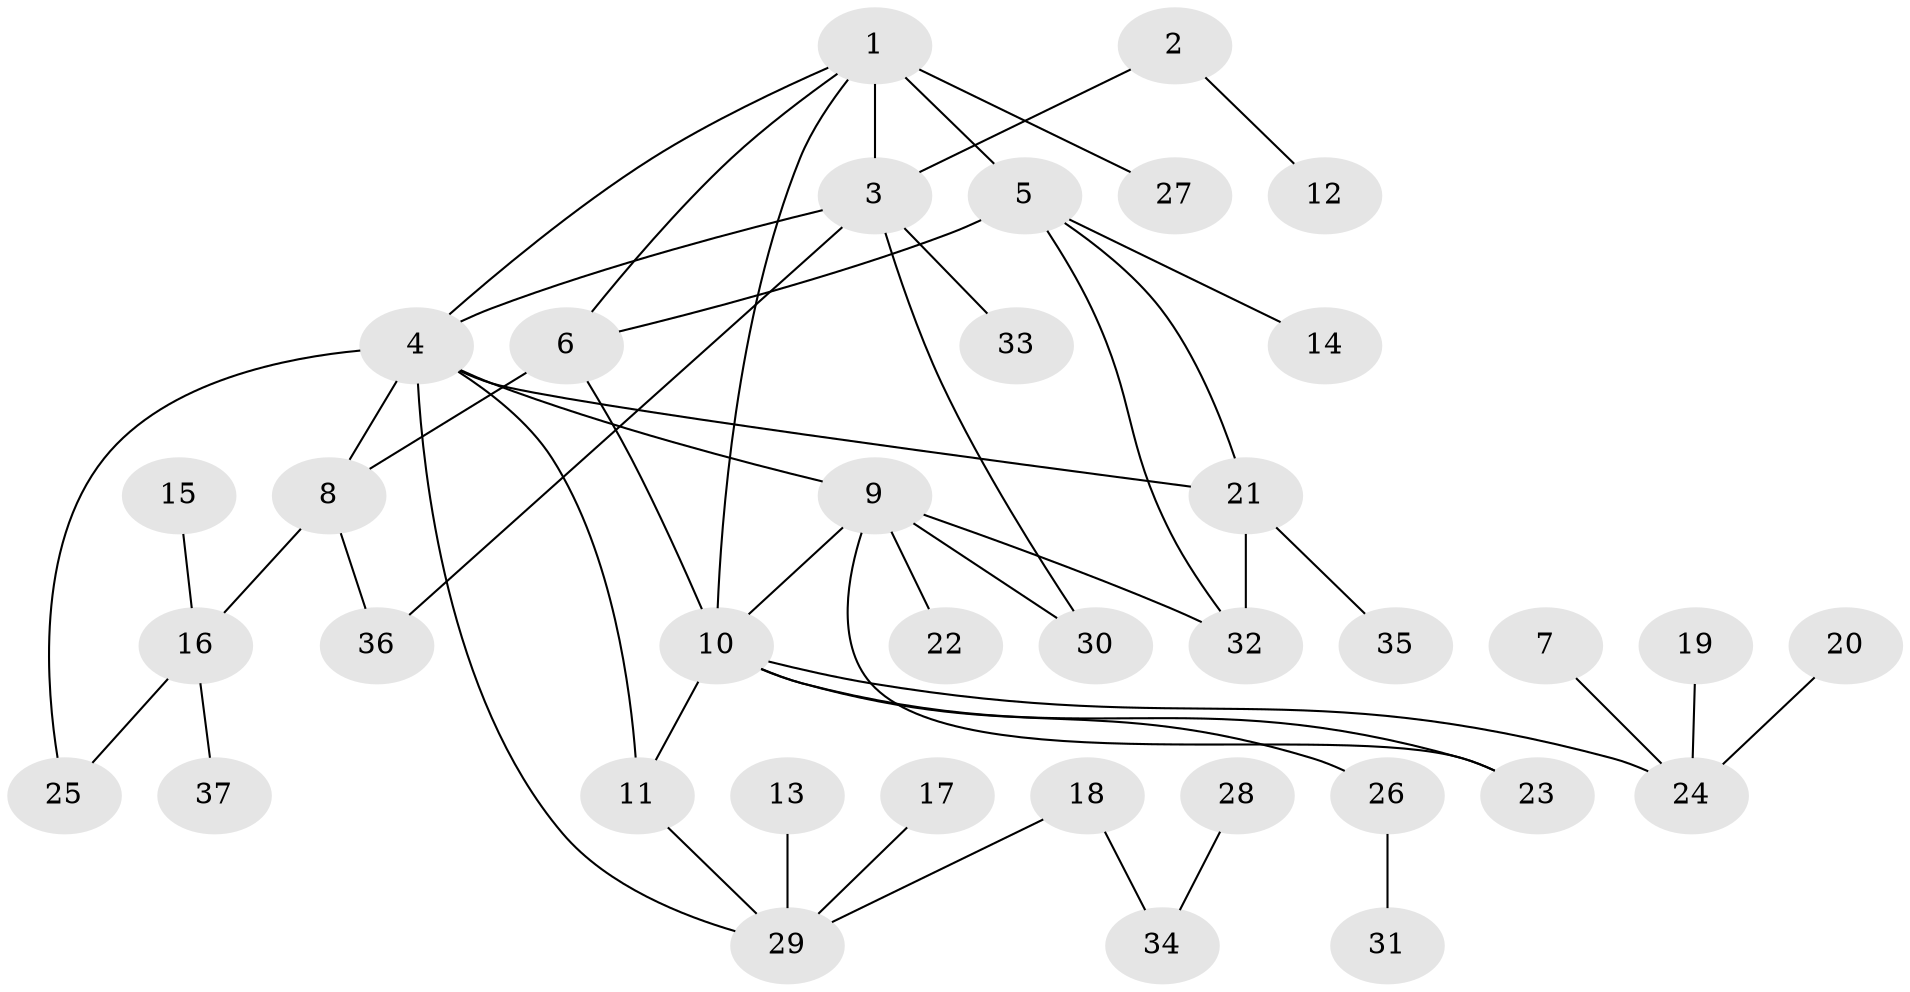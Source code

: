 // original degree distribution, {3: 0.08108108108108109, 8: 0.04054054054054054, 7: 0.02702702702702703, 6: 0.04054054054054054, 5: 0.05405405405405406, 9: 0.013513513513513514, 4: 0.02702702702702703, 1: 0.527027027027027, 2: 0.1891891891891892}
// Generated by graph-tools (version 1.1) at 2025/02/03/09/25 03:02:39]
// undirected, 37 vertices, 50 edges
graph export_dot {
graph [start="1"]
  node [color=gray90,style=filled];
  1;
  2;
  3;
  4;
  5;
  6;
  7;
  8;
  9;
  10;
  11;
  12;
  13;
  14;
  15;
  16;
  17;
  18;
  19;
  20;
  21;
  22;
  23;
  24;
  25;
  26;
  27;
  28;
  29;
  30;
  31;
  32;
  33;
  34;
  35;
  36;
  37;
  1 -- 3 [weight=2.0];
  1 -- 4 [weight=1.0];
  1 -- 5 [weight=1.0];
  1 -- 6 [weight=1.0];
  1 -- 10 [weight=1.0];
  1 -- 27 [weight=1.0];
  2 -- 3 [weight=1.0];
  2 -- 12 [weight=1.0];
  3 -- 4 [weight=1.0];
  3 -- 30 [weight=1.0];
  3 -- 33 [weight=1.0];
  3 -- 36 [weight=1.0];
  4 -- 8 [weight=1.0];
  4 -- 9 [weight=1.0];
  4 -- 11 [weight=1.0];
  4 -- 21 [weight=1.0];
  4 -- 25 [weight=1.0];
  4 -- 29 [weight=1.0];
  5 -- 6 [weight=1.0];
  5 -- 14 [weight=1.0];
  5 -- 21 [weight=1.0];
  5 -- 32 [weight=1.0];
  6 -- 8 [weight=2.0];
  6 -- 10 [weight=1.0];
  7 -- 24 [weight=1.0];
  8 -- 16 [weight=1.0];
  8 -- 36 [weight=1.0];
  9 -- 10 [weight=1.0];
  9 -- 22 [weight=1.0];
  9 -- 23 [weight=1.0];
  9 -- 30 [weight=1.0];
  9 -- 32 [weight=1.0];
  10 -- 11 [weight=1.0];
  10 -- 23 [weight=1.0];
  10 -- 24 [weight=1.0];
  10 -- 26 [weight=1.0];
  11 -- 29 [weight=1.0];
  13 -- 29 [weight=1.0];
  15 -- 16 [weight=1.0];
  16 -- 25 [weight=1.0];
  16 -- 37 [weight=1.0];
  17 -- 29 [weight=1.0];
  18 -- 29 [weight=1.0];
  18 -- 34 [weight=1.0];
  19 -- 24 [weight=1.0];
  20 -- 24 [weight=1.0];
  21 -- 32 [weight=1.0];
  21 -- 35 [weight=1.0];
  26 -- 31 [weight=1.0];
  28 -- 34 [weight=1.0];
}
